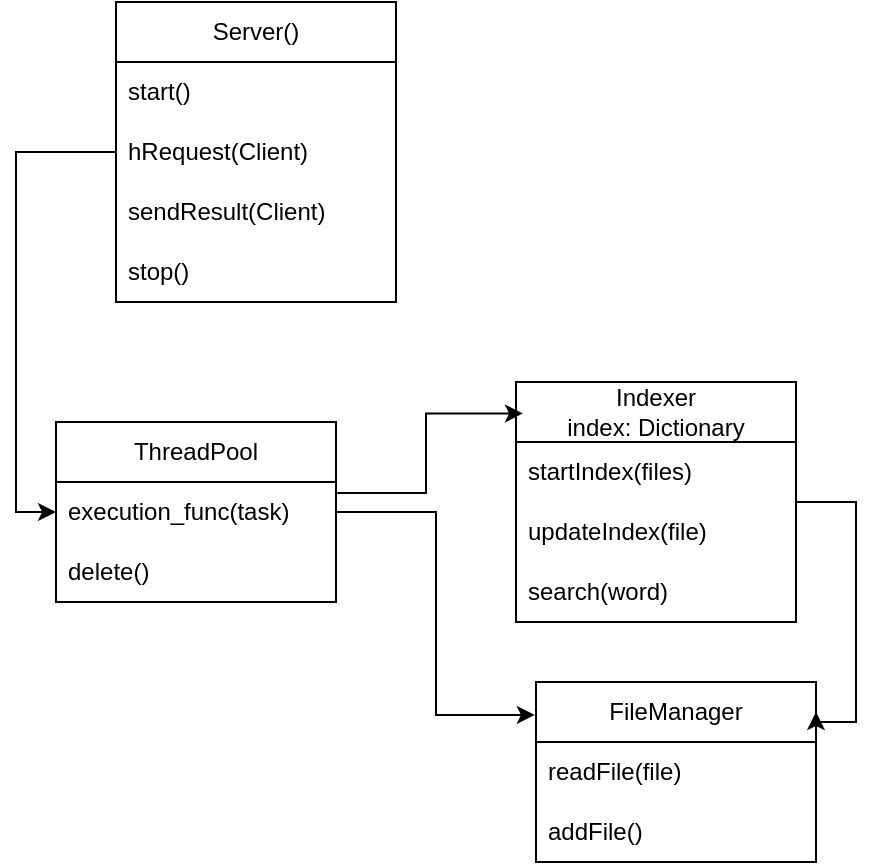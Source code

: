 <mxfile version="24.8.0">
  <diagram name="Страница — 1" id="AIHmha7tDKfmPvRhE4R7">
    <mxGraphModel dx="1034" dy="492" grid="1" gridSize="10" guides="1" tooltips="1" connect="1" arrows="1" fold="1" page="1" pageScale="1" pageWidth="827" pageHeight="1169" math="0" shadow="0">
      <root>
        <mxCell id="0" />
        <mxCell id="1" parent="0" />
        <mxCell id="oopTi2xl6j7hLsvHKw6I-4" value="&lt;div&gt;Indexer&lt;/div&gt;&lt;div&gt;index: Dictionary&lt;/div&gt;" style="swimlane;fontStyle=0;childLayout=stackLayout;horizontal=1;startSize=30;horizontalStack=0;resizeParent=1;resizeParentMax=0;resizeLast=0;collapsible=1;marginBottom=0;whiteSpace=wrap;html=1;" vertex="1" parent="1">
          <mxGeometry x="320" y="310" width="140" height="120" as="geometry" />
        </mxCell>
        <mxCell id="oopTi2xl6j7hLsvHKw6I-5" value="startIndex(files)" style="text;strokeColor=none;fillColor=none;align=left;verticalAlign=middle;spacingLeft=4;spacingRight=4;overflow=hidden;points=[[0,0.5],[1,0.5]];portConstraint=eastwest;rotatable=0;whiteSpace=wrap;html=1;" vertex="1" parent="oopTi2xl6j7hLsvHKw6I-4">
          <mxGeometry y="30" width="140" height="30" as="geometry" />
        </mxCell>
        <mxCell id="oopTi2xl6j7hLsvHKw6I-6" value="updateIndex(file)" style="text;strokeColor=none;fillColor=none;align=left;verticalAlign=middle;spacingLeft=4;spacingRight=4;overflow=hidden;points=[[0,0.5],[1,0.5]];portConstraint=eastwest;rotatable=0;whiteSpace=wrap;html=1;" vertex="1" parent="oopTi2xl6j7hLsvHKw6I-4">
          <mxGeometry y="60" width="140" height="30" as="geometry" />
        </mxCell>
        <mxCell id="oopTi2xl6j7hLsvHKw6I-7" value="search(word)" style="text;strokeColor=none;fillColor=none;align=left;verticalAlign=middle;spacingLeft=4;spacingRight=4;overflow=hidden;points=[[0,0.5],[1,0.5]];portConstraint=eastwest;rotatable=0;whiteSpace=wrap;html=1;" vertex="1" parent="oopTi2xl6j7hLsvHKw6I-4">
          <mxGeometry y="90" width="140" height="30" as="geometry" />
        </mxCell>
        <mxCell id="oopTi2xl6j7hLsvHKw6I-8" value="FileManager" style="swimlane;fontStyle=0;childLayout=stackLayout;horizontal=1;startSize=30;horizontalStack=0;resizeParent=1;resizeParentMax=0;resizeLast=0;collapsible=1;marginBottom=0;whiteSpace=wrap;html=1;" vertex="1" parent="1">
          <mxGeometry x="330" y="460" width="140" height="90" as="geometry" />
        </mxCell>
        <mxCell id="oopTi2xl6j7hLsvHKw6I-9" value="readFile(file)" style="text;strokeColor=none;fillColor=none;align=left;verticalAlign=middle;spacingLeft=4;spacingRight=4;overflow=hidden;points=[[0,0.5],[1,0.5]];portConstraint=eastwest;rotatable=0;whiteSpace=wrap;html=1;" vertex="1" parent="oopTi2xl6j7hLsvHKw6I-8">
          <mxGeometry y="30" width="140" height="30" as="geometry" />
        </mxCell>
        <mxCell id="oopTi2xl6j7hLsvHKw6I-10" value="addFile()" style="text;strokeColor=none;fillColor=none;align=left;verticalAlign=middle;spacingLeft=4;spacingRight=4;overflow=hidden;points=[[0,0.5],[1,0.5]];portConstraint=eastwest;rotatable=0;whiteSpace=wrap;html=1;" vertex="1" parent="oopTi2xl6j7hLsvHKw6I-8">
          <mxGeometry y="60" width="140" height="30" as="geometry" />
        </mxCell>
        <mxCell id="oopTi2xl6j7hLsvHKw6I-12" value="ThreadPool" style="swimlane;fontStyle=0;childLayout=stackLayout;horizontal=1;startSize=30;horizontalStack=0;resizeParent=1;resizeParentMax=0;resizeLast=0;collapsible=1;marginBottom=0;whiteSpace=wrap;html=1;" vertex="1" parent="1">
          <mxGeometry x="90" y="330" width="140" height="90" as="geometry" />
        </mxCell>
        <mxCell id="oopTi2xl6j7hLsvHKw6I-13" value="execution_func(task)" style="text;strokeColor=none;fillColor=none;align=left;verticalAlign=middle;spacingLeft=4;spacingRight=4;overflow=hidden;points=[[0,0.5],[1,0.5]];portConstraint=eastwest;rotatable=0;whiteSpace=wrap;html=1;" vertex="1" parent="oopTi2xl6j7hLsvHKw6I-12">
          <mxGeometry y="30" width="140" height="30" as="geometry" />
        </mxCell>
        <mxCell id="oopTi2xl6j7hLsvHKw6I-15" value="delete()" style="text;strokeColor=none;fillColor=none;align=left;verticalAlign=middle;spacingLeft=4;spacingRight=4;overflow=hidden;points=[[0,0.5],[1,0.5]];portConstraint=eastwest;rotatable=0;whiteSpace=wrap;html=1;" vertex="1" parent="oopTi2xl6j7hLsvHKw6I-12">
          <mxGeometry y="60" width="140" height="30" as="geometry" />
        </mxCell>
        <mxCell id="oopTi2xl6j7hLsvHKw6I-20" value="Server()" style="swimlane;fontStyle=0;childLayout=stackLayout;horizontal=1;startSize=30;horizontalStack=0;resizeParent=1;resizeParentMax=0;resizeLast=0;collapsible=1;marginBottom=0;whiteSpace=wrap;html=1;" vertex="1" parent="1">
          <mxGeometry x="120" y="120" width="140" height="150" as="geometry" />
        </mxCell>
        <mxCell id="oopTi2xl6j7hLsvHKw6I-21" value="start()" style="text;strokeColor=none;fillColor=none;align=left;verticalAlign=middle;spacingLeft=4;spacingRight=4;overflow=hidden;points=[[0,0.5],[1,0.5]];portConstraint=eastwest;rotatable=0;whiteSpace=wrap;html=1;" vertex="1" parent="oopTi2xl6j7hLsvHKw6I-20">
          <mxGeometry y="30" width="140" height="30" as="geometry" />
        </mxCell>
        <mxCell id="oopTi2xl6j7hLsvHKw6I-22" value="hRequest(Client)" style="text;strokeColor=none;fillColor=none;align=left;verticalAlign=middle;spacingLeft=4;spacingRight=4;overflow=hidden;points=[[0,0.5],[1,0.5]];portConstraint=eastwest;rotatable=0;whiteSpace=wrap;html=1;" vertex="1" parent="oopTi2xl6j7hLsvHKw6I-20">
          <mxGeometry y="60" width="140" height="30" as="geometry" />
        </mxCell>
        <mxCell id="oopTi2xl6j7hLsvHKw6I-23" value="sendResult(Client)" style="text;strokeColor=none;fillColor=none;align=left;verticalAlign=middle;spacingLeft=4;spacingRight=4;overflow=hidden;points=[[0,0.5],[1,0.5]];portConstraint=eastwest;rotatable=0;whiteSpace=wrap;html=1;" vertex="1" parent="oopTi2xl6j7hLsvHKw6I-20">
          <mxGeometry y="90" width="140" height="30" as="geometry" />
        </mxCell>
        <mxCell id="oopTi2xl6j7hLsvHKw6I-24" value="stop()" style="text;strokeColor=none;fillColor=none;align=left;verticalAlign=middle;spacingLeft=4;spacingRight=4;overflow=hidden;points=[[0,0.5],[1,0.5]];portConstraint=eastwest;rotatable=0;whiteSpace=wrap;html=1;" vertex="1" parent="oopTi2xl6j7hLsvHKw6I-20">
          <mxGeometry y="120" width="140" height="30" as="geometry" />
        </mxCell>
        <mxCell id="oopTi2xl6j7hLsvHKw6I-27" style="edgeStyle=orthogonalEdgeStyle;rounded=0;orthogonalLoop=1;jettySize=auto;html=1;entryX=0;entryY=0.5;entryDx=0;entryDy=0;" edge="1" parent="1" source="oopTi2xl6j7hLsvHKw6I-22" target="oopTi2xl6j7hLsvHKw6I-12">
          <mxGeometry relative="1" as="geometry" />
        </mxCell>
        <mxCell id="oopTi2xl6j7hLsvHKw6I-28" style="edgeStyle=orthogonalEdgeStyle;rounded=0;orthogonalLoop=1;jettySize=auto;html=1;entryX=0.025;entryY=0.131;entryDx=0;entryDy=0;entryPerimeter=0;exitX=1.004;exitY=0.183;exitDx=0;exitDy=0;exitPerimeter=0;" edge="1" parent="1" source="oopTi2xl6j7hLsvHKw6I-13" target="oopTi2xl6j7hLsvHKw6I-4">
          <mxGeometry relative="1" as="geometry" />
        </mxCell>
        <mxCell id="oopTi2xl6j7hLsvHKw6I-32" style="edgeStyle=orthogonalEdgeStyle;rounded=0;orthogonalLoop=1;jettySize=auto;html=1;entryX=1;entryY=0.167;entryDx=0;entryDy=0;entryPerimeter=0;" edge="1" parent="1" source="oopTi2xl6j7hLsvHKw6I-4" target="oopTi2xl6j7hLsvHKw6I-8">
          <mxGeometry relative="1" as="geometry">
            <Array as="points">
              <mxPoint x="490" y="370" />
              <mxPoint x="490" y="480" />
            </Array>
          </mxGeometry>
        </mxCell>
        <mxCell id="oopTi2xl6j7hLsvHKw6I-33" style="edgeStyle=orthogonalEdgeStyle;rounded=0;orthogonalLoop=1;jettySize=auto;html=1;entryX=-0.004;entryY=0.183;entryDx=0;entryDy=0;entryPerimeter=0;" edge="1" parent="1" source="oopTi2xl6j7hLsvHKw6I-13" target="oopTi2xl6j7hLsvHKw6I-8">
          <mxGeometry relative="1" as="geometry" />
        </mxCell>
      </root>
    </mxGraphModel>
  </diagram>
</mxfile>
